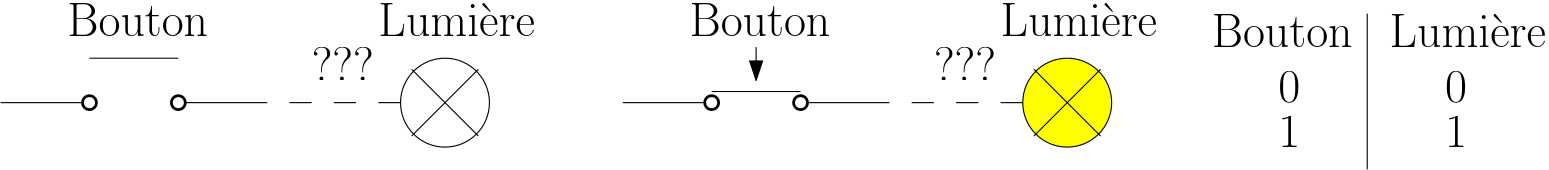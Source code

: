 <?xml version="1.0"?>
<!DOCTYPE ipe SYSTEM "ipe.dtd">
<ipe version="70107" creator="Ipe 7.1.8">
<info created="D:20150911100009" modified="D:20150911100009"/>
<ipestyle name="basic">
<symbol name="arrow/arc(spx)">
<path stroke="sym-stroke" fill="sym-stroke" pen="sym-pen">
0 0 m
-1 0.333 l
-1 -0.333 l
h
</path>
</symbol>
<symbol name="arrow/farc(spx)">
<path stroke="sym-stroke" fill="white" pen="sym-pen">
0 0 m
-1 0.333 l
-1 -0.333 l
h
</path>
</symbol>
<symbol name="arrow/ptarc(spx)">
<path stroke="sym-stroke" fill="sym-stroke" pen="sym-pen">
0 0 m
-1 0.333 l
-0.8 0 l
-1 -0.333 l
h
</path>
</symbol>
<symbol name="arrow/fptarc(spx)">
<path stroke="sym-stroke" fill="white" pen="sym-pen">
0 0 m
-1 0.333 l
-0.8 0 l
-1 -0.333 l
h
</path>
</symbol>
<symbol name="mark/circle(sx)" transformations="translations">
<path fill="sym-stroke">
0.6 0 0 0.6 0 0 e
0.4 0 0 0.4 0 0 e
</path>
</symbol>
<symbol name="mark/disk(sx)" transformations="translations">
<path fill="sym-stroke">
0.6 0 0 0.6 0 0 e
</path>
</symbol>
<symbol name="mark/fdisk(sfx)" transformations="translations">
<group>
<path fill="sym-fill">
0.5 0 0 0.5 0 0 e
</path>
<path fill="sym-stroke" fillrule="eofill">
0.6 0 0 0.6 0 0 e
0.4 0 0 0.4 0 0 e
</path>
</group>
</symbol>
<symbol name="mark/box(sx)" transformations="translations">
<path fill="sym-stroke" fillrule="eofill">
-0.6 -0.6 m
0.6 -0.6 l
0.6 0.6 l
-0.6 0.6 l
h
-0.4 -0.4 m
0.4 -0.4 l
0.4 0.4 l
-0.4 0.4 l
h
</path>
</symbol>
<symbol name="mark/square(sx)" transformations="translations">
<path fill="sym-stroke">
-0.6 -0.6 m
0.6 -0.6 l
0.6 0.6 l
-0.6 0.6 l
h
</path>
</symbol>
<symbol name="mark/fsquare(sfx)" transformations="translations">
<group>
<path fill="sym-fill">
-0.5 -0.5 m
0.5 -0.5 l
0.5 0.5 l
-0.5 0.5 l
h
</path>
<path fill="sym-stroke" fillrule="eofill">
-0.6 -0.6 m
0.6 -0.6 l
0.6 0.6 l
-0.6 0.6 l
h
-0.4 -0.4 m
0.4 -0.4 l
0.4 0.4 l
-0.4 0.4 l
h
</path>
</group>
</symbol>
<symbol name="mark/cross(sx)" transformations="translations">
<group>
<path fill="sym-stroke">
-0.43 -0.57 m
0.57 0.43 l
0.43 0.57 l
-0.57 -0.43 l
h
</path>
<path fill="sym-stroke">
-0.43 0.57 m
0.57 -0.43 l
0.43 -0.57 l
-0.57 0.43 l
h
</path>
</group>
</symbol>
<symbol name="arrow/fnormal(spx)">
<path stroke="sym-stroke" fill="white" pen="sym-pen">
0 0 m
-1 0.333 l
-1 -0.333 l
h
</path>
</symbol>
<symbol name="arrow/pointed(spx)">
<path stroke="sym-stroke" fill="sym-stroke" pen="sym-pen">
0 0 m
-1 0.333 l
-0.8 0 l
-1 -0.333 l
h
</path>
</symbol>
<symbol name="arrow/fpointed(spx)">
<path stroke="sym-stroke" fill="white" pen="sym-pen">
0 0 m
-1 0.333 l
-0.8 0 l
-1 -0.333 l
h
</path>
</symbol>
<symbol name="arrow/linear(spx)">
<path stroke="sym-stroke" pen="sym-pen">
-1 0.333 m
0 0 l
-1 -0.333 l
</path>
</symbol>
<symbol name="arrow/fdouble(spx)">
<path stroke="sym-stroke" fill="white" pen="sym-pen">
0 0 m
-1 0.333 l
-1 -0.333 l
h
-1 0 m
-2 0.333 l
-2 -0.333 l
h
</path>
</symbol>
<symbol name="arrow/double(spx)">
<path stroke="sym-stroke" fill="sym-stroke" pen="sym-pen">
0 0 m
-1 0.333 l
-1 -0.333 l
h
-1 0 m
-2 0.333 l
-2 -0.333 l
h
</path>
</symbol>
<pen name="heavier" value="0.8"/>
<pen name="fat" value="1.2"/>
<pen name="ultrafat" value="2"/>
<symbolsize name="large" value="5"/>
<symbolsize name="small" value="2"/>
<symbolsize name="tiny" value="1.1"/>
<arrowsize name="large" value="10"/>
<arrowsize name="small" value="5"/>
<arrowsize name="tiny" value="3"/>
<color name="red" value="1 0 0"/>
<color name="green" value="0 1 0"/>
<color name="blue" value="0 0 1"/>
<color name="yellow" value="1 1 0"/>
<color name="orange" value="1 0.647 0"/>
<color name="gold" value="1 0.843 0"/>
<color name="purple" value="0.627 0.125 0.941"/>
<color name="gray" value="0.745"/>
<color name="brown" value="0.647 0.165 0.165"/>
<color name="navy" value="0 0 0.502"/>
<color name="pink" value="1 0.753 0.796"/>
<color name="seagreen" value="0.18 0.545 0.341"/>
<color name="turquoise" value="0.251 0.878 0.816"/>
<color name="violet" value="0.933 0.51 0.933"/>
<color name="darkblue" value="0 0 0.545"/>
<color name="darkcyan" value="0 0.545 0.545"/>
<color name="darkgray" value="0.663"/>
<color name="darkgreen" value="0 0.392 0"/>
<color name="darkmagenta" value="0.545 0 0.545"/>
<color name="darkorange" value="1 0.549 0"/>
<color name="darkred" value="0.545 0 0"/>
<color name="lightblue" value="0.678 0.847 0.902"/>
<color name="lightcyan" value="0.878 1 1"/>
<color name="lightgray" value="0.827"/>
<color name="lightgreen" value="0.565 0.933 0.565"/>
<color name="lightyellow" value="1 1 0.878"/>
<dashstyle name="dashed" value="[4] 0"/>
<dashstyle name="dotted" value="[1 3] 0"/>
<dashstyle name="dash dotted" value="[4 2 1 2] 0"/>
<dashstyle name="dash dot dotted" value="[4 2 1 2 1 2] 0"/>
<textsize name="large" value="\large"/>
<textsize name="Large" value="\Large"/>
<textsize name="LARGE" value="\LARGE"/>
<textsize name="huge" value="\huge"/>
<textsize name="Huge" value="\Huge"/>
<textsize name="small" value="\small"/>
<textsize name="footnote" value="\footnotesize"/>
<textsize name="tiny" value="\tiny"/>
<textstyle name="center" begin="\begin{center}" end="\end{center}"/>
<textstyle name="itemize" begin="\begin{itemize}" end="\end{itemize}"/>
<textstyle name="item" begin="\begin{itemize}\item{}" end="\end{itemize}"/>
<gridsize name="4 pts" value="4"/>
<gridsize name="8 pts (~3 mm)" value="8"/>
<gridsize name="16 pts (~6 mm)" value="16"/>
<gridsize name="32 pts (~12 mm)" value="32"/>
<gridsize name="10 pts (~3.5 mm)" value="10"/>
<gridsize name="20 pts (~7 mm)" value="20"/>
<gridsize name="14 pts (~5 mm)" value="14"/>
<gridsize name="28 pts (~10 mm)" value="28"/>
<gridsize name="56 pts (~20 mm)" value="56"/>
<anglesize name="90 deg" value="90"/>
<anglesize name="60 deg" value="60"/>
<anglesize name="45 deg" value="45"/>
<anglesize name="30 deg" value="30"/>
<anglesize name="22.5 deg" value="22.5"/>
<tiling name="falling" angle="-60" step="4" width="1"/>
<tiling name="rising" angle="30" step="4" width="1"/>
</ipestyle>
<page>
<layer name="alpha"/>
<view layers="alpha" active="alpha"/>
<path layer="alpha" matrix="1 0 0 1 -120 0" stroke="black">
128 768 m
160 768 l
</path>
<path matrix="1 0 0 1 -120 0" stroke="black">
192 768 m
224 768 l
</path>
<use matrix="1 0 0 1 -120 0" name="mark/fdisk(sfx)" pos="160 768" size="large" stroke="black"/>
<use matrix="1 0 0 1 -120 0" name="mark/fdisk(sfx)" pos="192 768" size="large" stroke="black"/>
<path matrix="1 0 0 1 -120 0" stroke="black">
160 784 m
192 784 l
</path>
<text matrix="1 0 0 1 -112 -8" transformations="translations" pos="144 800" stroke="black" type="label" width="50.741" height="11.761" depth="0" valign="baseline" size="LARGE">Bouton</text>
<path matrix="1 0 0 1 -120 0" stroke="black">
232 768 m
240 768 l
</path>
<path matrix="1 0 0 1 -120 0" stroke="black">
248 768 m
256 768 l
</path>
<path matrix="1 0 0 1 -120 0" stroke="black">
264 768 m
272 768 l
</path>
<text matrix="1 0 0 1 -128 0" transformations="translations" pos="248 776" stroke="black" type="label" width="22.337" height="11.955" depth="0" valign="baseline" size="LARGE">???</text>
<path matrix="1 0 0 1 -120 0" stroke="black">
16 0 0 16 288 768 e
</path>
<path matrix="1 0 0 1 -120 0" stroke="black">
276 780 m
300 756 l
</path>
<path matrix="1 0 0 1 -120 0" stroke="black">
276 756 m
300 780 l
</path>
<text matrix="1 0 0 1 -128 0" transformations="translations" pos="272 792" stroke="black" type="label" width="56.388" height="11.955" depth="0" valign="baseline" size="LARGE">Lumi{\`e}re</text>
<path matrix="1 0 0 1 104 0" stroke="black">
128 768 m
160 768 l
</path>
<path matrix="1 0 0 1 104 0" stroke="black">
192 768 m
224 768 l
</path>
<use matrix="1 0 0 1 104 0" name="mark/fdisk(sfx)" pos="160 768" size="large" stroke="black"/>
<use matrix="1 0 0 1 104 0" name="mark/fdisk(sfx)" pos="192 768" size="large" stroke="black"/>
<path matrix="1 0 0 1 104 -12" stroke="black">
160 784 m
192 784 l
</path>
<text matrix="1 0 0 1 112 -8" transformations="translations" pos="144 800" stroke="black" type="label" width="50.741" height="11.761" depth="0" valign="baseline" size="LARGE">Bouton</text>
<path matrix="1 0 0 1 104 0" stroke="black">
232 768 m
240 768 l
</path>
<path matrix="1 0 0 1 104 0" stroke="black">
248 768 m
256 768 l
</path>
<path matrix="1 0 0 1 104 0" stroke="black">
264 768 m
272 768 l
</path>
<text matrix="1 0 0 1 96 0" transformations="translations" pos="248 776" stroke="black" type="label" width="22.337" height="11.955" depth="0" valign="baseline" size="LARGE">???</text>
<path matrix="1 0 0 1 104 0" stroke="black" fill="yellow">
16 0 0 16 288 768 e
</path>
<path matrix="1 0 0 1 104 0" stroke="black">
276 780 m
300 756 l
</path>
<path matrix="1 0 0 1 104 0" stroke="black">
276 756 m
300 780 l
</path>
<text matrix="1 0 0 1 96 0" transformations="translations" pos="272 792" stroke="black" type="label" width="56.388" height="11.955" depth="0" valign="baseline" size="LARGE">Lumi{\`e}re</text>
<path matrix="1 0 0 1 -120 0" stroke="black" arrow="normal/normal">
400 788 m
400 776 l
</path>
<text matrix="1 0 0 1 236 -4" transformations="translations" pos="272 792" stroke="black" type="label" width="56.388" height="11.955" depth="0" valign="baseline" size="LARGE">Lumi{\`e}re</text>
<text matrix="1 0 0 1 300 -12" transformations="translations" pos="144 800" stroke="black" type="label" width="50.741" height="11.761" depth="0" valign="baseline" size="LARGE">Bouton</text>
<path stroke="black">
500 800 m
500 744 l
</path>
<text transformations="translations" pos="468 768" stroke="black" type="label" width="7.895" height="11.097" depth="0" valign="baseline" size="LARGE">0</text>
<text transformations="translations" pos="468 752" stroke="black" type="label" width="7.895" height="11.097" depth="0" valign="baseline" size="LARGE">1</text>
<text matrix="1 0 0 1 60 0" transformations="translations" pos="468 752" stroke="black" type="label" valign="baseline" size="LARGE">1</text>
<text matrix="1 0 0 1 60 0" transformations="translations" pos="468 768" stroke="black" type="label" valign="baseline" size="LARGE">0</text>
</page>
</ipe>
